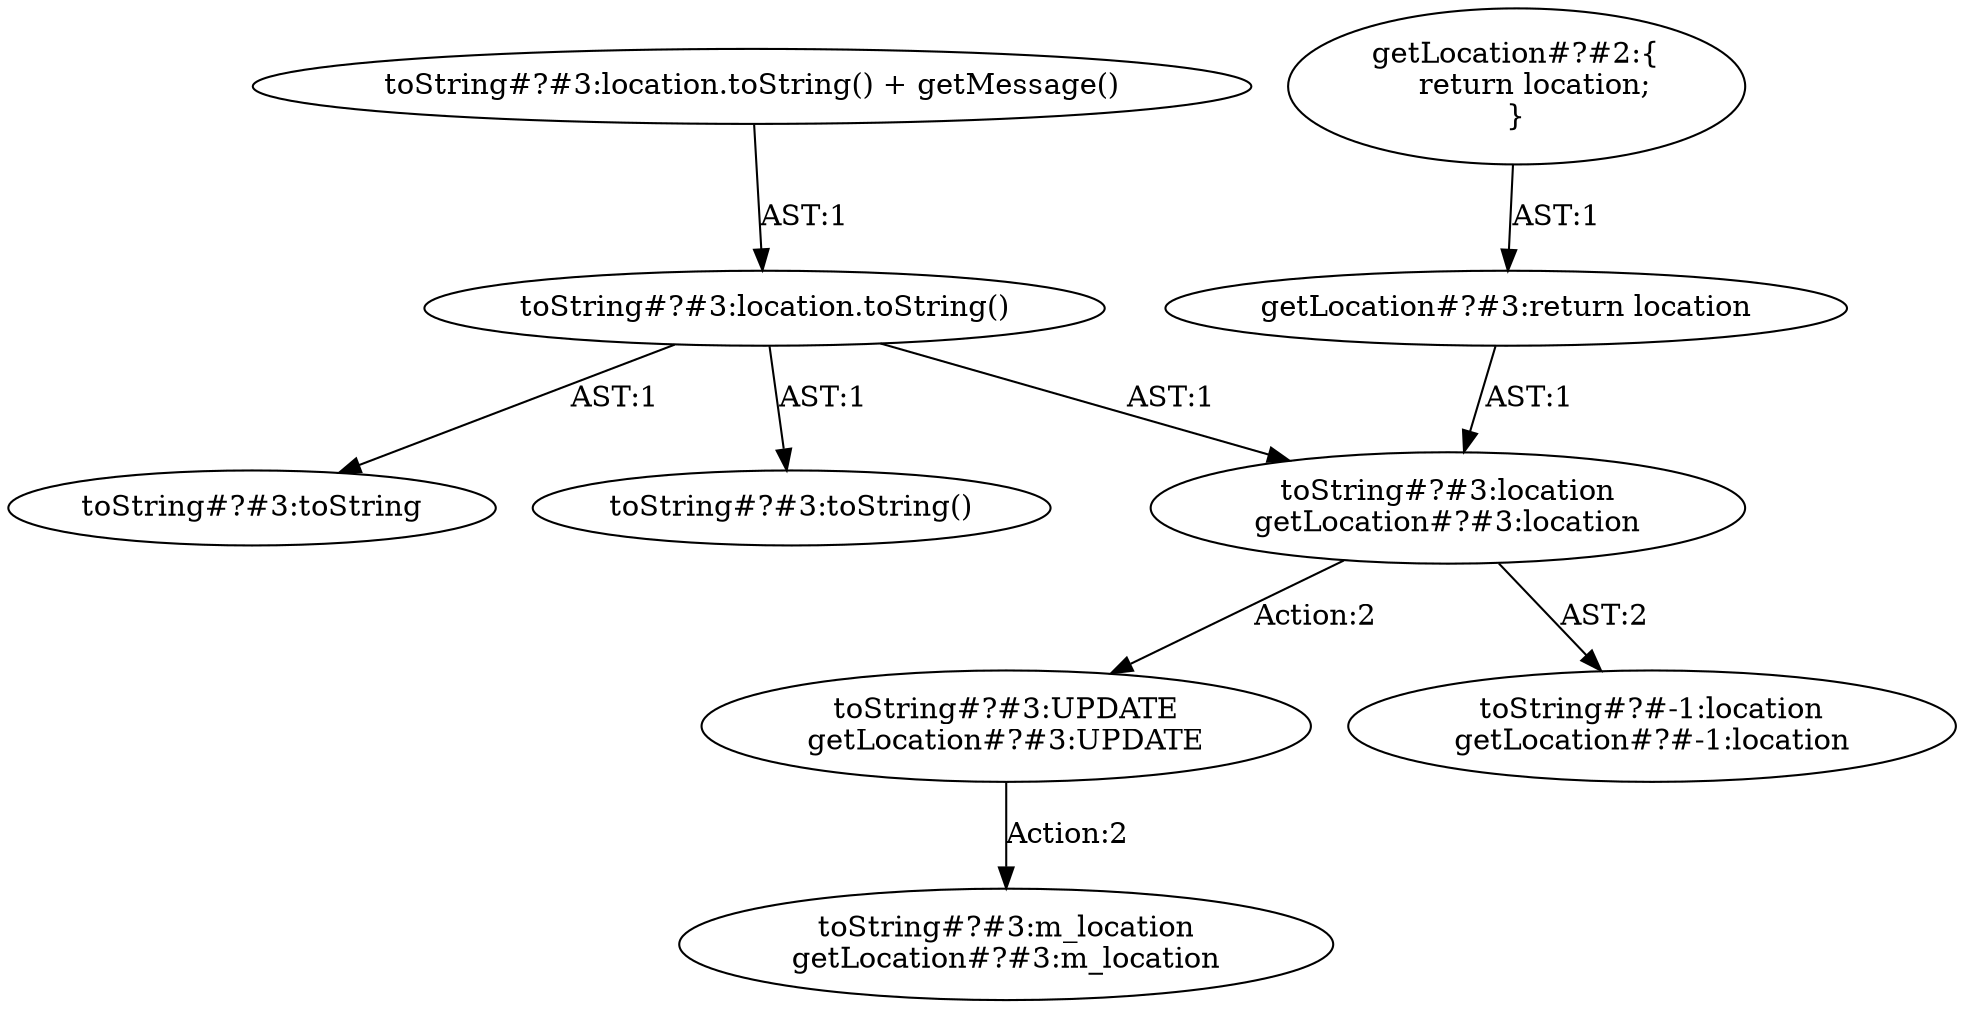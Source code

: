 digraph "Pattern" {
0 [label="toString#?#3:UPDATE
getLocation#?#3:UPDATE" shape=ellipse]
1 [label="toString#?#3:location
getLocation#?#3:location" shape=ellipse]
2 [label="toString#?#3:location.toString()" shape=ellipse]
3 [label="toString#?#3:location.toString() + getMessage()" shape=ellipse]
4 [label="toString#?#3:toString" shape=ellipse]
5 [label="toString#?#3:toString()" shape=ellipse]
6 [label="toString#?#-1:location
getLocation#?#-1:location" shape=ellipse]
7 [label="toString#?#3:m_location
getLocation#?#3:m_location" shape=ellipse]
8 [label="getLocation#?#2:\{
    return location;
\}" shape=ellipse]
9 [label="getLocation#?#3:return location" shape=ellipse]
0 -> 7 [label="Action:2"];
1 -> 0 [label="Action:2"];
1 -> 6 [label="AST:2"];
2 -> 1 [label="AST:1"];
2 -> 4 [label="AST:1"];
2 -> 5 [label="AST:1"];
3 -> 2 [label="AST:1"];
8 -> 9 [label="AST:1"];
9 -> 1 [label="AST:1"];
}